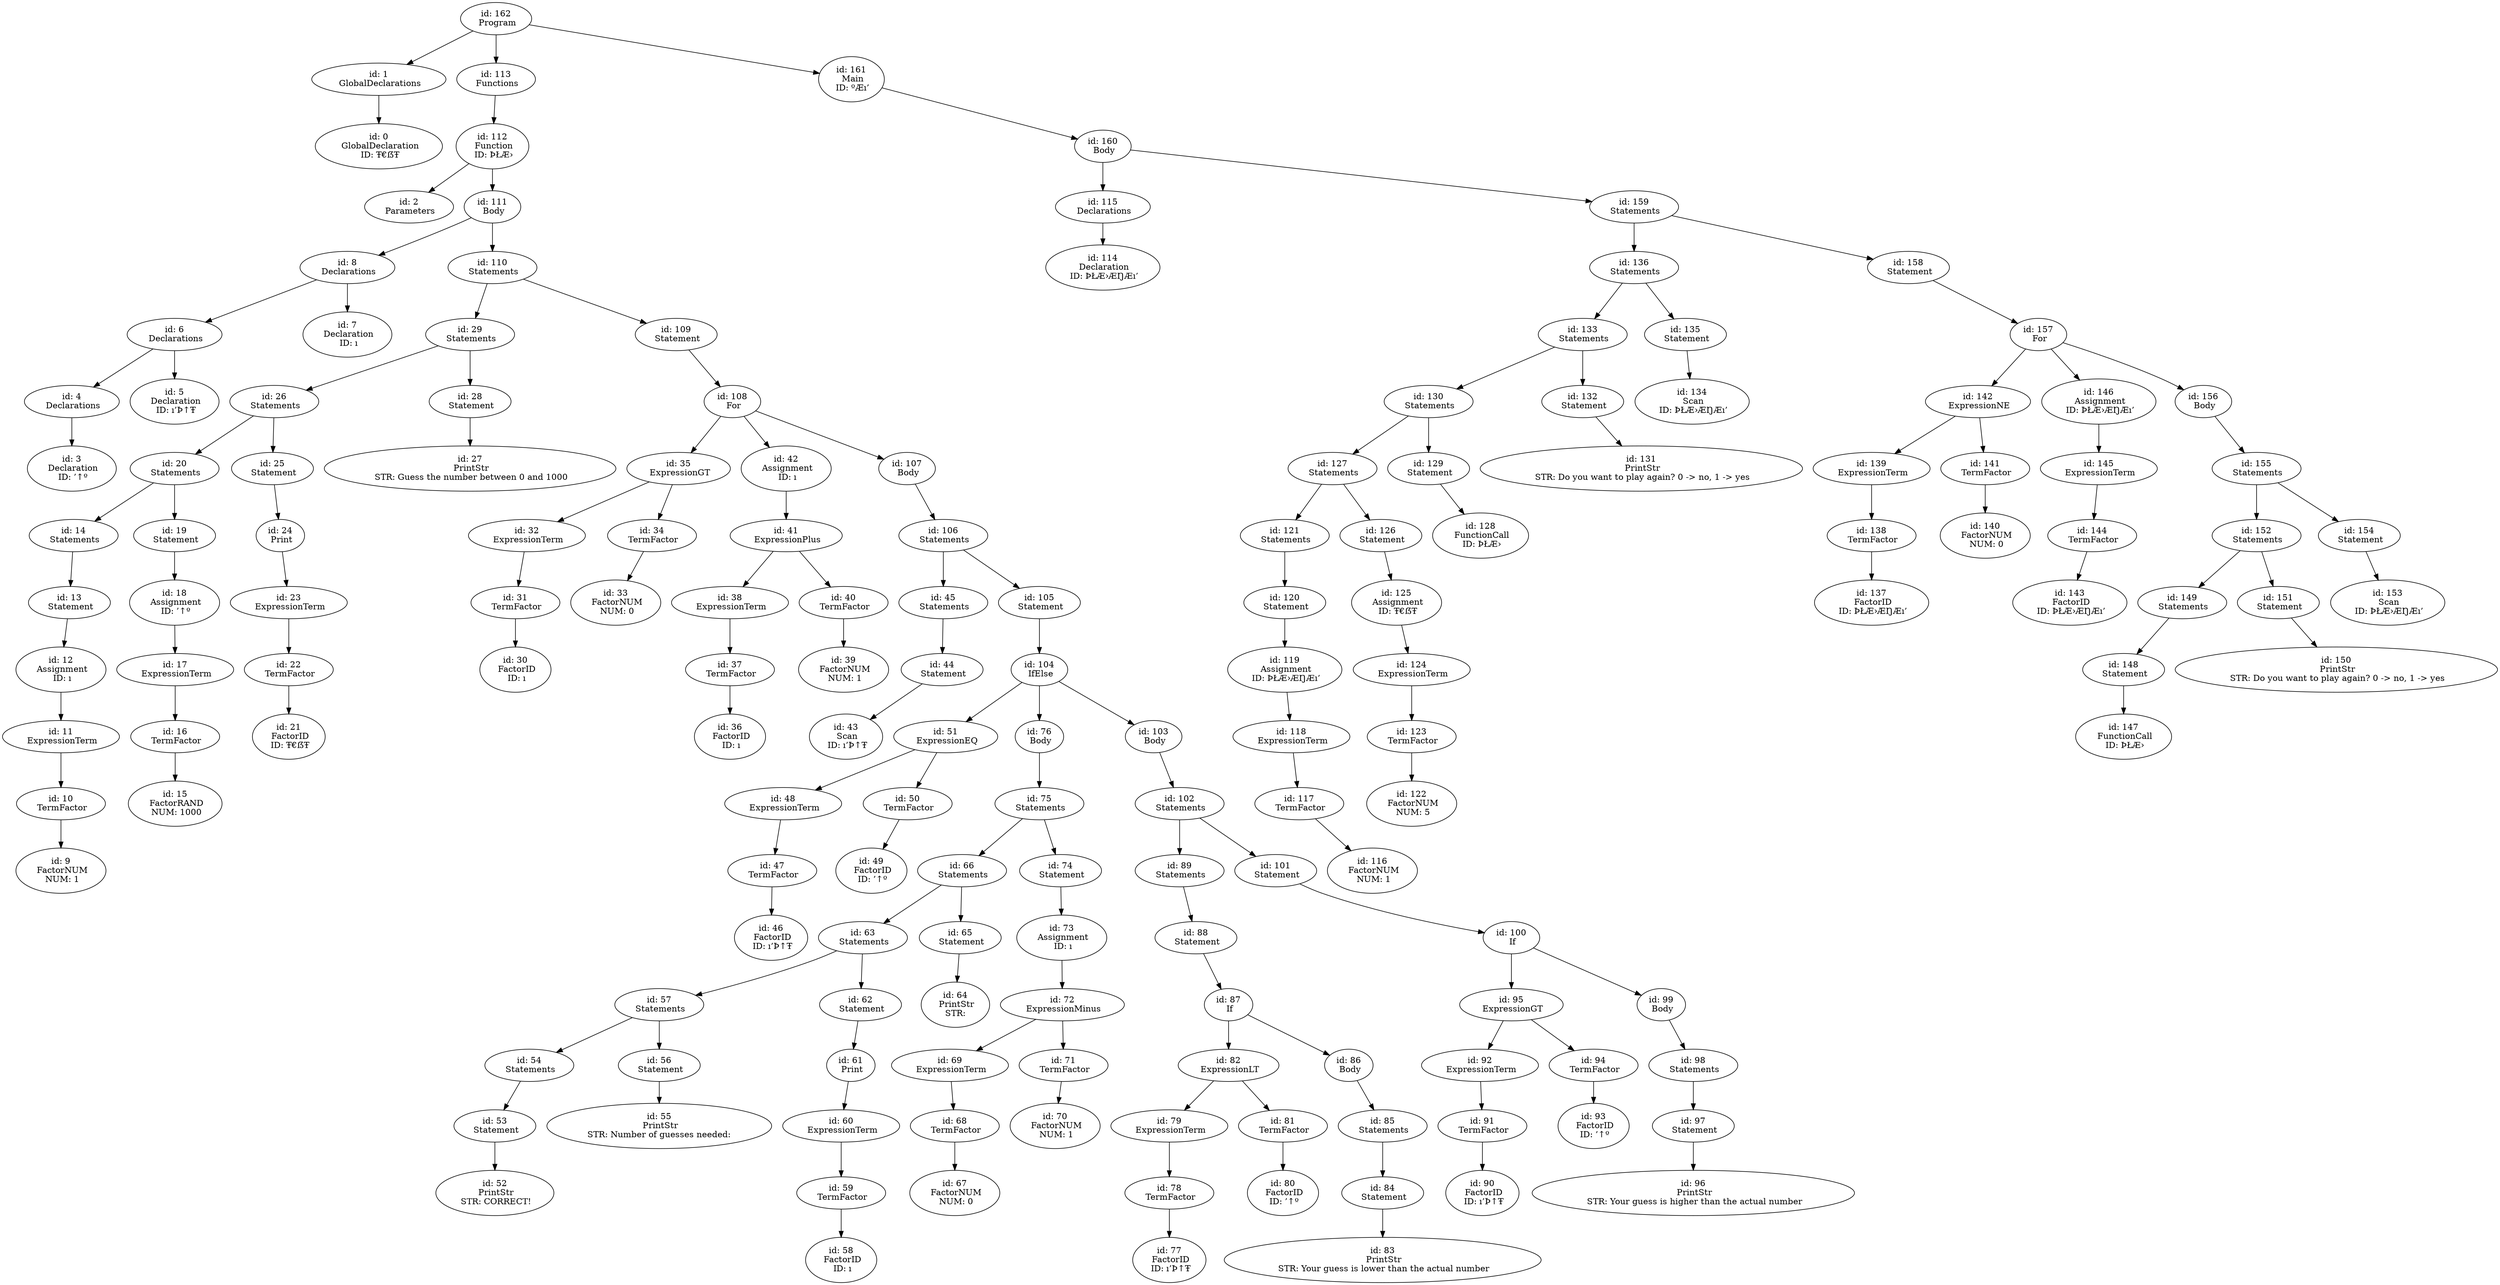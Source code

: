 digraph ast {
n162 [label="id: 162
 Program"];
n162 -> n1;
n1 [label="id: 1
 GlobalDeclarations"];
n1 -> n0;
n0 [label="id: 0
 GlobalDeclaration
 ID: Ŧ€ẞŦ"];
n162 -> n113;
n113 [label="id: 113
 Functions"];
n113 -> n112;
n112 [label="id: 112
 Function
 ID: ÞŁÆ›"];
n112 -> n2;
n2 [label="id: 2
 Parameters"];
n112 -> n111;
n111 [label="id: 111
 Body"];
n111 -> n8;
n8 [label="id: 8
 Declarations"];
n8 -> n6;
n6 [label="id: 6
 Declarations"];
n6 -> n4;
n4 [label="id: 4
 Declarations"];
n4 -> n3;
n3 [label="id: 3
 Declaration
 ID: ’↑º"];
n6 -> n5;
n5 [label="id: 5
 Declaration
 ID: ı’Þ↑Ŧ"];
n8 -> n7;
n7 [label="id: 7
 Declaration
 ID: ı"];
n111 -> n110;
n110 [label="id: 110
 Statements"];
n110 -> n29;
n29 [label="id: 29
 Statements"];
n29 -> n26;
n26 [label="id: 26
 Statements"];
n26 -> n20;
n20 [label="id: 20
 Statements"];
n20 -> n14;
n14 [label="id: 14
 Statements"];
n14 -> n13;
n13 [label="id: 13
 Statement"];
n13 -> n12;
n12 [label="id: 12
 Assignment
 ID: ı"];
n12 -> n11;
n11 [label="id: 11
 ExpressionTerm"];
n11 -> n10;
n10 [label="id: 10
 TermFactor"];
n10 -> n9;
n9 [label="id: 9
 FactorNUM
 NUM: 1"];
n20 -> n19;
n19 [label="id: 19
 Statement"];
n19 -> n18;
n18 [label="id: 18
 Assignment
 ID: ’↑º"];
n18 -> n17;
n17 [label="id: 17
 ExpressionTerm"];
n17 -> n16;
n16 [label="id: 16
 TermFactor"];
n16 -> n15;
n15 [label="id: 15
 FactorRAND
 NUM: 1000"];
n26 -> n25;
n25 [label="id: 25
 Statement"];
n25 -> n24;
n24 [label="id: 24
 Print"];
n24 -> n23;
n23 [label="id: 23
 ExpressionTerm"];
n23 -> n22;
n22 [label="id: 22
 TermFactor"];
n22 -> n21;
n21 [label="id: 21
 FactorID
 ID: Ŧ€ẞŦ"];
n29 -> n28;
n28 [label="id: 28
 Statement"];
n28 -> n27;
n27 [label="id: 27
 PrintStr
 STR: Guess the number between 0 and 1000
"];
n110 -> n109;
n109 [label="id: 109
 Statement"];
n109 -> n108;
n108 [label="id: 108
 For"];
n108 -> n35;
n35 [label="id: 35
 ExpressionGT"];
n35 -> n32;
n32 [label="id: 32
 ExpressionTerm"];
n32 -> n31;
n31 [label="id: 31
 TermFactor"];
n31 -> n30;
n30 [label="id: 30
 FactorID
 ID: ı"];
n35 -> n34;
n34 [label="id: 34
 TermFactor"];
n34 -> n33;
n33 [label="id: 33
 FactorNUM
 NUM: 0"];
n108 -> n42;
n42 [label="id: 42
 Assignment
 ID: ı"];
n42 -> n41;
n41 [label="id: 41
 ExpressionPlus"];
n41 -> n38;
n38 [label="id: 38
 ExpressionTerm"];
n38 -> n37;
n37 [label="id: 37
 TermFactor"];
n37 -> n36;
n36 [label="id: 36
 FactorID
 ID: ı"];
n41 -> n40;
n40 [label="id: 40
 TermFactor"];
n40 -> n39;
n39 [label="id: 39
 FactorNUM
 NUM: 1"];
n108 -> n107;
n107 [label="id: 107
 Body"];
n107 -> n106;
n106 [label="id: 106
 Statements"];
n106 -> n45;
n45 [label="id: 45
 Statements"];
n45 -> n44;
n44 [label="id: 44
 Statement"];
n44 -> n43;
n43 [label="id: 43
 Scan
 ID: ı’Þ↑Ŧ"];
n106 -> n105;
n105 [label="id: 105
 Statement"];
n105 -> n104;
n104 [label="id: 104
 IfElse"];
n104 -> n51;
n51 [label="id: 51
 ExpressionEQ"];
n51 -> n48;
n48 [label="id: 48
 ExpressionTerm"];
n48 -> n47;
n47 [label="id: 47
 TermFactor"];
n47 -> n46;
n46 [label="id: 46
 FactorID
 ID: ı’Þ↑Ŧ"];
n51 -> n50;
n50 [label="id: 50
 TermFactor"];
n50 -> n49;
n49 [label="id: 49
 FactorID
 ID: ’↑º"];
n104 -> n76;
n76 [label="id: 76
 Body"];
n76 -> n75;
n75 [label="id: 75
 Statements"];
n75 -> n66;
n66 [label="id: 66
 Statements"];
n66 -> n63;
n63 [label="id: 63
 Statements"];
n63 -> n57;
n57 [label="id: 57
 Statements"];
n57 -> n54;
n54 [label="id: 54
 Statements"];
n54 -> n53;
n53 [label="id: 53
 Statement"];
n53 -> n52;
n52 [label="id: 52
 PrintStr
 STR: CORRECT!
"];
n57 -> n56;
n56 [label="id: 56
 Statement"];
n56 -> n55;
n55 [label="id: 55
 PrintStr
 STR: Number of guesses needed: "];
n63 -> n62;
n62 [label="id: 62
 Statement"];
n62 -> n61;
n61 [label="id: 61
 Print"];
n61 -> n60;
n60 [label="id: 60
 ExpressionTerm"];
n60 -> n59;
n59 [label="id: 59
 TermFactor"];
n59 -> n58;
n58 [label="id: 58
 FactorID
 ID: ı"];
n66 -> n65;
n65 [label="id: 65
 Statement"];
n65 -> n64;
n64 [label="id: 64
 PrintStr
 STR: 
"];
n75 -> n74;
n74 [label="id: 74
 Statement"];
n74 -> n73;
n73 [label="id: 73
 Assignment
 ID: ı"];
n73 -> n72;
n72 [label="id: 72
 ExpressionMinus"];
n72 -> n69;
n69 [label="id: 69
 ExpressionTerm"];
n69 -> n68;
n68 [label="id: 68
 TermFactor"];
n68 -> n67;
n67 [label="id: 67
 FactorNUM
 NUM: 0"];
n72 -> n71;
n71 [label="id: 71
 TermFactor"];
n71 -> n70;
n70 [label="id: 70
 FactorNUM
 NUM: 1"];
n104 -> n103;
n103 [label="id: 103
 Body"];
n103 -> n102;
n102 [label="id: 102
 Statements"];
n102 -> n89;
n89 [label="id: 89
 Statements"];
n89 -> n88;
n88 [label="id: 88
 Statement"];
n88 -> n87;
n87 [label="id: 87
 If"];
n87 -> n82;
n82 [label="id: 82
 ExpressionLT"];
n82 -> n79;
n79 [label="id: 79
 ExpressionTerm"];
n79 -> n78;
n78 [label="id: 78
 TermFactor"];
n78 -> n77;
n77 [label="id: 77
 FactorID
 ID: ı’Þ↑Ŧ"];
n82 -> n81;
n81 [label="id: 81
 TermFactor"];
n81 -> n80;
n80 [label="id: 80
 FactorID
 ID: ’↑º"];
n87 -> n86;
n86 [label="id: 86
 Body"];
n86 -> n85;
n85 [label="id: 85
 Statements"];
n85 -> n84;
n84 [label="id: 84
 Statement"];
n84 -> n83;
n83 [label="id: 83
 PrintStr
 STR: Your guess is lower than the actual number
"];
n102 -> n101;
n101 [label="id: 101
 Statement"];
n101 -> n100;
n100 [label="id: 100
 If"];
n100 -> n95;
n95 [label="id: 95
 ExpressionGT"];
n95 -> n92;
n92 [label="id: 92
 ExpressionTerm"];
n92 -> n91;
n91 [label="id: 91
 TermFactor"];
n91 -> n90;
n90 [label="id: 90
 FactorID
 ID: ı’Þ↑Ŧ"];
n95 -> n94;
n94 [label="id: 94
 TermFactor"];
n94 -> n93;
n93 [label="id: 93
 FactorID
 ID: ’↑º"];
n100 -> n99;
n99 [label="id: 99
 Body"];
n99 -> n98;
n98 [label="id: 98
 Statements"];
n98 -> n97;
n97 [label="id: 97
 Statement"];
n97 -> n96;
n96 [label="id: 96
 PrintStr
 STR: Your guess is higher than the actual number
"];
n162 -> n161;
n161 [label="id: 161
 Main
 ID: ºÆı’"];
n161 -> n160;
n160 [label="id: 160
 Body"];
n160 -> n115;
n115 [label="id: 115
 Declarations"];
n115 -> n114;
n114 [label="id: 114
 Declaration
 ID: ÞŁÆ›ÆŊÆı’"];
n160 -> n159;
n159 [label="id: 159
 Statements"];
n159 -> n136;
n136 [label="id: 136
 Statements"];
n136 -> n133;
n133 [label="id: 133
 Statements"];
n133 -> n130;
n130 [label="id: 130
 Statements"];
n130 -> n127;
n127 [label="id: 127
 Statements"];
n127 -> n121;
n121 [label="id: 121
 Statements"];
n121 -> n120;
n120 [label="id: 120
 Statement"];
n120 -> n119;
n119 [label="id: 119
 Assignment
 ID: ÞŁÆ›ÆŊÆı’"];
n119 -> n118;
n118 [label="id: 118
 ExpressionTerm"];
n118 -> n117;
n117 [label="id: 117
 TermFactor"];
n117 -> n116;
n116 [label="id: 116
 FactorNUM
 NUM: 1"];
n127 -> n126;
n126 [label="id: 126
 Statement"];
n126 -> n125;
n125 [label="id: 125
 Assignment
 ID: Ŧ€ẞŦ"];
n125 -> n124;
n124 [label="id: 124
 ExpressionTerm"];
n124 -> n123;
n123 [label="id: 123
 TermFactor"];
n123 -> n122;
n122 [label="id: 122
 FactorNUM
 NUM: 5"];
n130 -> n129;
n129 [label="id: 129
 Statement"];
n129 -> n128;
n128 [label="id: 128
 FunctionCall
 ID: ÞŁÆ›"];
n133 -> n132;
n132 [label="id: 132
 Statement"];
n132 -> n131;
n131 [label="id: 131
 PrintStr
 STR: Do you want to play again? 0 -> no, 1 -> yes
"];
n136 -> n135;
n135 [label="id: 135
 Statement"];
n135 -> n134;
n134 [label="id: 134
 Scan
 ID: ÞŁÆ›ÆŊÆı’"];
n159 -> n158;
n158 [label="id: 158
 Statement"];
n158 -> n157;
n157 [label="id: 157
 For"];
n157 -> n142;
n142 [label="id: 142
 ExpressionNE"];
n142 -> n139;
n139 [label="id: 139
 ExpressionTerm"];
n139 -> n138;
n138 [label="id: 138
 TermFactor"];
n138 -> n137;
n137 [label="id: 137
 FactorID
 ID: ÞŁÆ›ÆŊÆı’"];
n142 -> n141;
n141 [label="id: 141
 TermFactor"];
n141 -> n140;
n140 [label="id: 140
 FactorNUM
 NUM: 0"];
n157 -> n146;
n146 [label="id: 146
 Assignment
 ID: ÞŁÆ›ÆŊÆı’"];
n146 -> n145;
n145 [label="id: 145
 ExpressionTerm"];
n145 -> n144;
n144 [label="id: 144
 TermFactor"];
n144 -> n143;
n143 [label="id: 143
 FactorID
 ID: ÞŁÆ›ÆŊÆı’"];
n157 -> n156;
n156 [label="id: 156
 Body"];
n156 -> n155;
n155 [label="id: 155
 Statements"];
n155 -> n152;
n152 [label="id: 152
 Statements"];
n152 -> n149;
n149 [label="id: 149
 Statements"];
n149 -> n148;
n148 [label="id: 148
 Statement"];
n148 -> n147;
n147 [label="id: 147
 FunctionCall
 ID: ÞŁÆ›"];
n152 -> n151;
n151 [label="id: 151
 Statement"];
n151 -> n150;
n150 [label="id: 150
 PrintStr
 STR: Do you want to play again? 0 -> no, 1 -> yes
"];
n155 -> n154;
n154 [label="id: 154
 Statement"];
n154 -> n153;
n153 [label="id: 153
 Scan
 ID: ÞŁÆ›ÆŊÆı’"];
}
